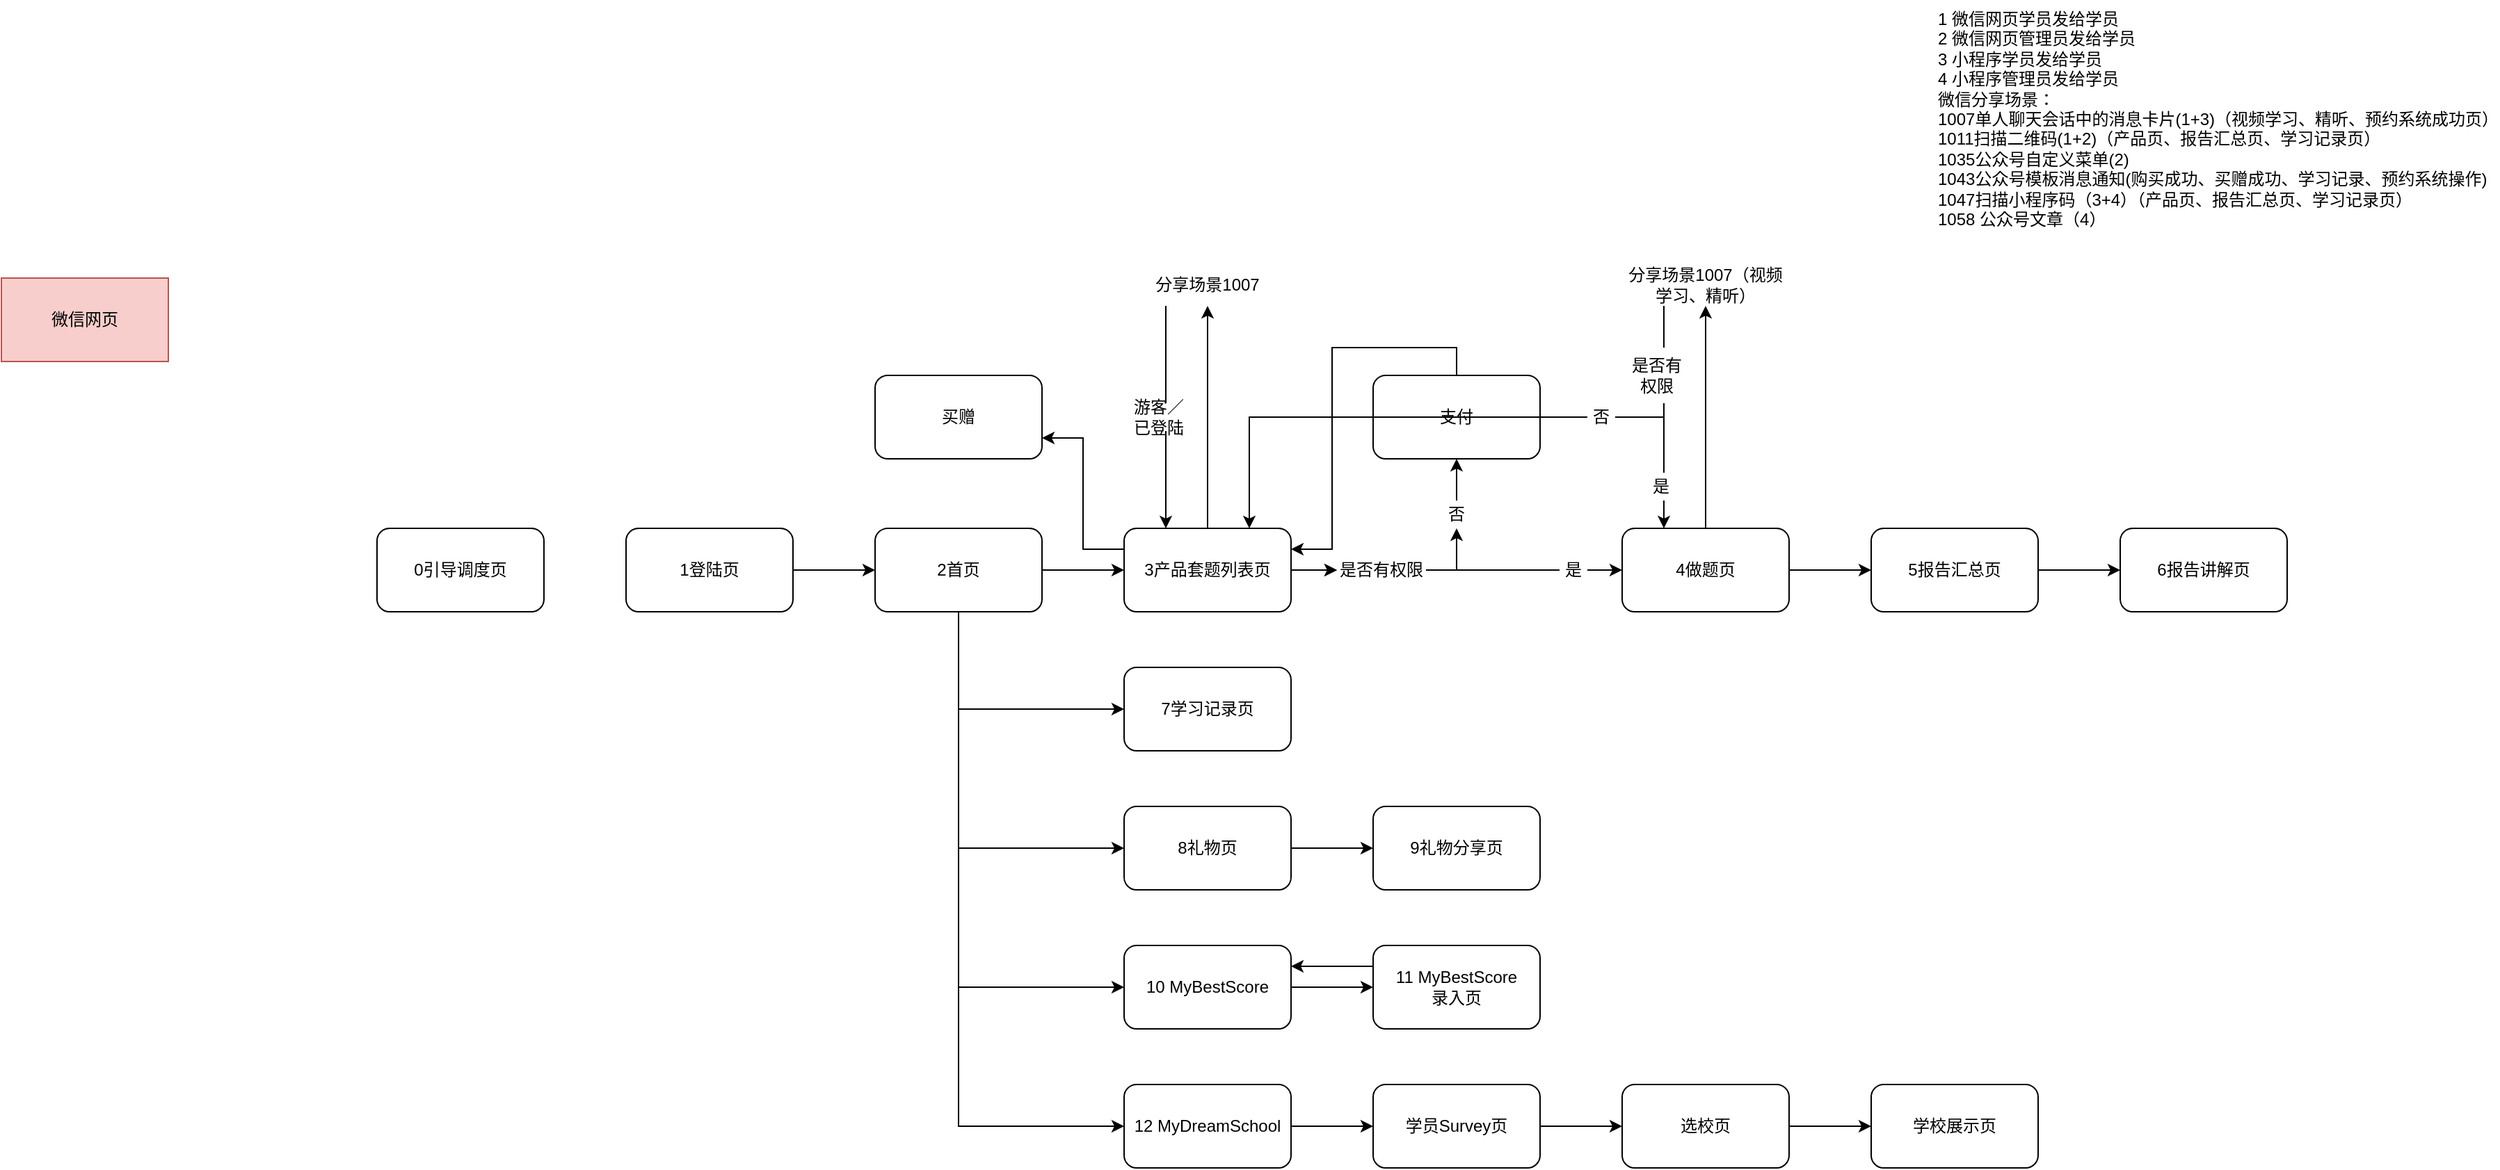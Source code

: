 <mxfile version="12.2.7" type="github" pages="1"><diagram name="Page-1" id="edf60f1a-56cd-e834-aa8a-f176f3a09ee4"><mxGraphModel dx="1172" dy="1429" grid="1" gridSize="10" guides="1" tooltips="1" connect="1" arrows="1" fold="1" page="1" pageScale="1" pageWidth="1100" pageHeight="850" background="#ffffff" math="0" shadow="0"><root><mxCell id="0"/><mxCell id="1" parent="0"/><mxCell id="XrKe5aRZUblpGtLHqjQT-18" value="" style="edgeStyle=orthogonalEdgeStyle;rounded=0;orthogonalLoop=1;jettySize=auto;html=1;" edge="1" parent="1" source="XrKe5aRZUblpGtLHqjQT-1" target="XrKe5aRZUblpGtLHqjQT-4"><mxGeometry relative="1" as="geometry"/></mxCell><mxCell id="XrKe5aRZUblpGtLHqjQT-1" value="1登陆页" style="rounded=1;whiteSpace=wrap;html=1;" vertex="1" parent="1"><mxGeometry x="449" y="360" width="120" height="60" as="geometry"/></mxCell><mxCell id="XrKe5aRZUblpGtLHqjQT-2" value="0引导调度页" style="rounded=1;whiteSpace=wrap;html=1;" vertex="1" parent="1"><mxGeometry x="270" y="360" width="120" height="60" as="geometry"/></mxCell><mxCell id="XrKe5aRZUblpGtLHqjQT-19" value="" style="edgeStyle=orthogonalEdgeStyle;rounded=0;orthogonalLoop=1;jettySize=auto;html=1;" edge="1" parent="1" source="XrKe5aRZUblpGtLHqjQT-4" target="XrKe5aRZUblpGtLHqjQT-5"><mxGeometry relative="1" as="geometry"/></mxCell><mxCell id="XrKe5aRZUblpGtLHqjQT-25" style="edgeStyle=orthogonalEdgeStyle;rounded=0;orthogonalLoop=1;jettySize=auto;html=1;exitX=0.5;exitY=1;exitDx=0;exitDy=0;entryX=0;entryY=0.5;entryDx=0;entryDy=0;" edge="1" parent="1" source="XrKe5aRZUblpGtLHqjQT-4" target="XrKe5aRZUblpGtLHqjQT-9"><mxGeometry relative="1" as="geometry"/></mxCell><mxCell id="XrKe5aRZUblpGtLHqjQT-26" style="edgeStyle=orthogonalEdgeStyle;rounded=0;orthogonalLoop=1;jettySize=auto;html=1;exitX=0.5;exitY=1;exitDx=0;exitDy=0;entryX=0;entryY=0.5;entryDx=0;entryDy=0;" edge="1" parent="1" source="XrKe5aRZUblpGtLHqjQT-4" target="XrKe5aRZUblpGtLHqjQT-10"><mxGeometry relative="1" as="geometry"/></mxCell><mxCell id="XrKe5aRZUblpGtLHqjQT-27" style="edgeStyle=orthogonalEdgeStyle;rounded=0;orthogonalLoop=1;jettySize=auto;html=1;exitX=0.5;exitY=1;exitDx=0;exitDy=0;entryX=0;entryY=0.5;entryDx=0;entryDy=0;" edge="1" parent="1" source="XrKe5aRZUblpGtLHqjQT-4" target="XrKe5aRZUblpGtLHqjQT-12"><mxGeometry relative="1" as="geometry"/></mxCell><mxCell id="XrKe5aRZUblpGtLHqjQT-28" style="edgeStyle=orthogonalEdgeStyle;rounded=0;orthogonalLoop=1;jettySize=auto;html=1;exitX=0.5;exitY=1;exitDx=0;exitDy=0;entryX=0;entryY=0.5;entryDx=0;entryDy=0;" edge="1" parent="1" source="XrKe5aRZUblpGtLHqjQT-4" target="XrKe5aRZUblpGtLHqjQT-13"><mxGeometry relative="1" as="geometry"/></mxCell><mxCell id="XrKe5aRZUblpGtLHqjQT-4" value="2首页" style="rounded=1;whiteSpace=wrap;html=1;" vertex="1" parent="1"><mxGeometry x="628" y="360" width="120" height="60" as="geometry"/></mxCell><mxCell id="XrKe5aRZUblpGtLHqjQT-20" value="" style="edgeStyle=orthogonalEdgeStyle;rounded=0;orthogonalLoop=1;jettySize=auto;html=1;entryX=0;entryY=0.5;entryDx=0;entryDy=0;" edge="1" parent="1" source="XrKe5aRZUblpGtLHqjQT-46" target="XrKe5aRZUblpGtLHqjQT-6"><mxGeometry relative="1" as="geometry"><mxPoint x="970" y="390" as="targetPoint"/></mxGeometry></mxCell><mxCell id="XrKe5aRZUblpGtLHqjQT-37" value="" style="edgeStyle=orthogonalEdgeStyle;rounded=0;orthogonalLoop=1;jettySize=auto;html=1;entryX=0.5;entryY=1;entryDx=0;entryDy=0;" edge="1" parent="1" source="XrKe5aRZUblpGtLHqjQT-5" target="XrKe5aRZUblpGtLHqjQT-39"><mxGeometry relative="1" as="geometry"><mxPoint x="867" y="280" as="targetPoint"/></mxGeometry></mxCell><mxCell id="XrKe5aRZUblpGtLHqjQT-64" style="edgeStyle=orthogonalEdgeStyle;rounded=0;orthogonalLoop=1;jettySize=auto;html=1;exitX=0;exitY=0.25;exitDx=0;exitDy=0;entryX=1;entryY=0.75;entryDx=0;entryDy=0;" edge="1" parent="1" source="XrKe5aRZUblpGtLHqjQT-5" target="XrKe5aRZUblpGtLHqjQT-63"><mxGeometry relative="1" as="geometry"/></mxCell><mxCell id="XrKe5aRZUblpGtLHqjQT-5" value="3产品套题列表页" style="rounded=1;whiteSpace=wrap;html=1;" vertex="1" parent="1"><mxGeometry x="807" y="360" width="120" height="60" as="geometry"/></mxCell><mxCell id="XrKe5aRZUblpGtLHqjQT-21" value="" style="edgeStyle=orthogonalEdgeStyle;rounded=0;orthogonalLoop=1;jettySize=auto;html=1;" edge="1" parent="1" source="XrKe5aRZUblpGtLHqjQT-6" target="XrKe5aRZUblpGtLHqjQT-7"><mxGeometry relative="1" as="geometry"/></mxCell><mxCell id="XrKe5aRZUblpGtLHqjQT-73" style="edgeStyle=orthogonalEdgeStyle;rounded=0;orthogonalLoop=1;jettySize=auto;html=1;exitX=0.5;exitY=0;exitDx=0;exitDy=0;" edge="1" parent="1" source="XrKe5aRZUblpGtLHqjQT-6" target="XrKe5aRZUblpGtLHqjQT-72"><mxGeometry relative="1" as="geometry"/></mxCell><mxCell id="XrKe5aRZUblpGtLHqjQT-6" value="4做题页" style="rounded=1;whiteSpace=wrap;html=1;" vertex="1" parent="1"><mxGeometry x="1165" y="360" width="120" height="60" as="geometry"/></mxCell><mxCell id="XrKe5aRZUblpGtLHqjQT-22" value="" style="edgeStyle=orthogonalEdgeStyle;rounded=0;orthogonalLoop=1;jettySize=auto;html=1;" edge="1" parent="1" source="XrKe5aRZUblpGtLHqjQT-7" target="XrKe5aRZUblpGtLHqjQT-11"><mxGeometry relative="1" as="geometry"/></mxCell><mxCell id="XrKe5aRZUblpGtLHqjQT-7" value="5报告汇总页" style="rounded=1;whiteSpace=wrap;html=1;" vertex="1" parent="1"><mxGeometry x="1344" y="360" width="120" height="60" as="geometry"/></mxCell><mxCell id="XrKe5aRZUblpGtLHqjQT-8" value="微信网页" style="rounded=0;whiteSpace=wrap;html=1;fillColor=#f8cecc;strokeColor=#b85450;" vertex="1" parent="1"><mxGeometry y="180" width="120" height="60" as="geometry"/></mxCell><mxCell id="XrKe5aRZUblpGtLHqjQT-9" value="7学习记录页" style="rounded=1;whiteSpace=wrap;html=1;" vertex="1" parent="1"><mxGeometry x="807" y="460" width="120" height="60" as="geometry"/></mxCell><mxCell id="XrKe5aRZUblpGtLHqjQT-35" value="" style="edgeStyle=orthogonalEdgeStyle;rounded=0;orthogonalLoop=1;jettySize=auto;html=1;" edge="1" parent="1" source="XrKe5aRZUblpGtLHqjQT-10" target="XrKe5aRZUblpGtLHqjQT-34"><mxGeometry relative="1" as="geometry"/></mxCell><mxCell id="XrKe5aRZUblpGtLHqjQT-10" value="8礼物页" style="rounded=1;whiteSpace=wrap;html=1;" vertex="1" parent="1"><mxGeometry x="807" y="560" width="120" height="60" as="geometry"/></mxCell><mxCell id="XrKe5aRZUblpGtLHqjQT-11" value="6报告讲解页" style="rounded=1;whiteSpace=wrap;html=1;" vertex="1" parent="1"><mxGeometry x="1523" y="360" width="120" height="60" as="geometry"/></mxCell><mxCell id="XrKe5aRZUblpGtLHqjQT-32" value="" style="edgeStyle=orthogonalEdgeStyle;rounded=0;orthogonalLoop=1;jettySize=auto;html=1;" edge="1" parent="1" source="XrKe5aRZUblpGtLHqjQT-12" target="XrKe5aRZUblpGtLHqjQT-14"><mxGeometry relative="1" as="geometry"/></mxCell><mxCell id="XrKe5aRZUblpGtLHqjQT-12" value="10 MyBestScore" style="rounded=1;whiteSpace=wrap;html=1;" vertex="1" parent="1"><mxGeometry x="807" y="660" width="120" height="60" as="geometry"/></mxCell><mxCell id="XrKe5aRZUblpGtLHqjQT-29" value="" style="edgeStyle=orthogonalEdgeStyle;rounded=0;orthogonalLoop=1;jettySize=auto;html=1;" edge="1" parent="1" source="XrKe5aRZUblpGtLHqjQT-13" target="XrKe5aRZUblpGtLHqjQT-15"><mxGeometry relative="1" as="geometry"/></mxCell><mxCell id="XrKe5aRZUblpGtLHqjQT-13" value="12 MyDreamSchool" style="rounded=1;whiteSpace=wrap;html=1;" vertex="1" parent="1"><mxGeometry x="807" y="760" width="120" height="60" as="geometry"/></mxCell><mxCell id="XrKe5aRZUblpGtLHqjQT-33" style="edgeStyle=orthogonalEdgeStyle;rounded=0;orthogonalLoop=1;jettySize=auto;html=1;exitX=0;exitY=0.25;exitDx=0;exitDy=0;entryX=1;entryY=0.25;entryDx=0;entryDy=0;" edge="1" parent="1" source="XrKe5aRZUblpGtLHqjQT-14" target="XrKe5aRZUblpGtLHqjQT-12"><mxGeometry relative="1" as="geometry"/></mxCell><mxCell id="XrKe5aRZUblpGtLHqjQT-14" value="11 MyBestScore&lt;br&gt;录入页" style="rounded=1;whiteSpace=wrap;html=1;" vertex="1" parent="1"><mxGeometry x="986" y="660" width="120" height="60" as="geometry"/></mxCell><mxCell id="XrKe5aRZUblpGtLHqjQT-30" value="" style="edgeStyle=orthogonalEdgeStyle;rounded=0;orthogonalLoop=1;jettySize=auto;html=1;" edge="1" parent="1" source="XrKe5aRZUblpGtLHqjQT-15" target="XrKe5aRZUblpGtLHqjQT-16"><mxGeometry relative="1" as="geometry"/></mxCell><mxCell id="XrKe5aRZUblpGtLHqjQT-15" value="学员Survey页" style="rounded=1;whiteSpace=wrap;html=1;" vertex="1" parent="1"><mxGeometry x="986" y="760" width="120" height="60" as="geometry"/></mxCell><mxCell id="XrKe5aRZUblpGtLHqjQT-31" value="" style="edgeStyle=orthogonalEdgeStyle;rounded=0;orthogonalLoop=1;jettySize=auto;html=1;" edge="1" parent="1" source="XrKe5aRZUblpGtLHqjQT-16" target="XrKe5aRZUblpGtLHqjQT-17"><mxGeometry relative="1" as="geometry"/></mxCell><mxCell id="XrKe5aRZUblpGtLHqjQT-16" value="选校页" style="rounded=1;whiteSpace=wrap;html=1;" vertex="1" parent="1"><mxGeometry x="1165" y="760" width="120" height="60" as="geometry"/></mxCell><mxCell id="XrKe5aRZUblpGtLHqjQT-17" value="学校展示页" style="rounded=1;whiteSpace=wrap;html=1;" vertex="1" parent="1"><mxGeometry x="1344" y="760" width="120" height="60" as="geometry"/></mxCell><mxCell id="XrKe5aRZUblpGtLHqjQT-34" value="9礼物分享页" style="rounded=1;whiteSpace=wrap;html=1;" vertex="1" parent="1"><mxGeometry x="986" y="560" width="120" height="60" as="geometry"/></mxCell><mxCell id="XrKe5aRZUblpGtLHqjQT-40" style="edgeStyle=orthogonalEdgeStyle;rounded=0;orthogonalLoop=1;jettySize=auto;html=1;entryX=0.25;entryY=0;entryDx=0;entryDy=0;exitX=0.25;exitY=1;exitDx=0;exitDy=0;" edge="1" parent="1" source="XrKe5aRZUblpGtLHqjQT-39" target="XrKe5aRZUblpGtLHqjQT-5"><mxGeometry relative="1" as="geometry"><mxPoint x="837" y="250" as="sourcePoint"/></mxGeometry></mxCell><mxCell id="XrKe5aRZUblpGtLHqjQT-39" value="分享场景1007" style="text;html=1;strokeColor=none;fillColor=none;align=center;verticalAlign=middle;whiteSpace=wrap;rounded=0;" vertex="1" parent="1"><mxGeometry x="807" y="170" width="120" height="30" as="geometry"/></mxCell><mxCell id="XrKe5aRZUblpGtLHqjQT-43" value="游客／&lt;br&gt;已登陆" style="text;html=1;strokeColor=none;fillColor=#FFFFFF;align=center;verticalAlign=middle;whiteSpace=wrap;rounded=0;" vertex="1" parent="1"><mxGeometry x="807" y="270" width="50" height="20" as="geometry"/></mxCell><mxCell id="XrKe5aRZUblpGtLHqjQT-50" value="是" style="text;html=1;strokeColor=none;fillColor=#FFFFFF;align=center;verticalAlign=middle;whiteSpace=wrap;rounded=0;" vertex="1" parent="1"><mxGeometry x="1120" y="380" width="20" height="20" as="geometry"/></mxCell><mxCell id="XrKe5aRZUblpGtLHqjQT-60" style="edgeStyle=orthogonalEdgeStyle;rounded=0;orthogonalLoop=1;jettySize=auto;html=1;exitX=0.5;exitY=0;exitDx=0;exitDy=0;entryX=1;entryY=0.25;entryDx=0;entryDy=0;" edge="1" parent="1" source="XrKe5aRZUblpGtLHqjQT-52" target="XrKe5aRZUblpGtLHqjQT-5"><mxGeometry relative="1" as="geometry"/></mxCell><mxCell id="XrKe5aRZUblpGtLHqjQT-54" style="edgeStyle=orthogonalEdgeStyle;rounded=0;orthogonalLoop=1;jettySize=auto;html=1;exitX=1;exitY=0.5;exitDx=0;exitDy=0;entryX=0;entryY=0.5;entryDx=0;entryDy=0;" edge="1" parent="1" source="XrKe5aRZUblpGtLHqjQT-5" target="XrKe5aRZUblpGtLHqjQT-46"><mxGeometry relative="1" as="geometry"><mxPoint x="927" y="390" as="sourcePoint"/><mxPoint x="1165" y="280" as="targetPoint"/></mxGeometry></mxCell><mxCell id="XrKe5aRZUblpGtLHqjQT-46" value="是否有权限" style="text;html=1;strokeColor=none;fillColor=#FFFFFF;align=center;verticalAlign=middle;whiteSpace=wrap;rounded=0;" vertex="1" parent="1"><mxGeometry x="960" y="380" width="64" height="20" as="geometry"/></mxCell><mxCell id="XrKe5aRZUblpGtLHqjQT-55" value="" style="edgeStyle=orthogonalEdgeStyle;rounded=0;orthogonalLoop=1;jettySize=auto;html=1;entryX=0;entryY=0.5;entryDx=0;entryDy=0;" edge="1" parent="1" source="XrKe5aRZUblpGtLHqjQT-5" target="XrKe5aRZUblpGtLHqjQT-46"><mxGeometry relative="1" as="geometry"><mxPoint x="927" y="390" as="sourcePoint"/><mxPoint x="1165" y="390" as="targetPoint"/></mxGeometry></mxCell><mxCell id="XrKe5aRZUblpGtLHqjQT-63" value="买赠" style="rounded=1;whiteSpace=wrap;html=1;" vertex="1" parent="1"><mxGeometry x="628" y="250" width="120" height="60" as="geometry"/></mxCell><mxCell id="XrKe5aRZUblpGtLHqjQT-52" value="支付" style="rounded=1;whiteSpace=wrap;html=1;" vertex="1" parent="1"><mxGeometry x="986" y="250" width="120" height="60" as="geometry"/></mxCell><mxCell id="XrKe5aRZUblpGtLHqjQT-68" value="" style="edgeStyle=orthogonalEdgeStyle;rounded=0;orthogonalLoop=1;jettySize=auto;html=1;" edge="1" parent="1" source="XrKe5aRZUblpGtLHqjQT-56" target="XrKe5aRZUblpGtLHqjQT-52"><mxGeometry relative="1" as="geometry"/></mxCell><mxCell id="XrKe5aRZUblpGtLHqjQT-56" value="否" style="text;html=1;strokeColor=none;fillColor=#FFFFFF;align=center;verticalAlign=middle;whiteSpace=wrap;rounded=0;" vertex="1" parent="1"><mxGeometry x="1036" y="340" width="20" height="20" as="geometry"/></mxCell><mxCell id="XrKe5aRZUblpGtLHqjQT-67" style="edgeStyle=orthogonalEdgeStyle;rounded=0;orthogonalLoop=1;jettySize=auto;html=1;exitX=1;exitY=0.5;exitDx=0;exitDy=0;entryX=0.5;entryY=1;entryDx=0;entryDy=0;" edge="1" parent="1" source="XrKe5aRZUblpGtLHqjQT-46" target="XrKe5aRZUblpGtLHqjQT-56"><mxGeometry relative="1" as="geometry"><mxPoint x="1050" y="390" as="sourcePoint"/><mxPoint x="1210" y="300" as="targetPoint"/><Array as="points"/></mxGeometry></mxCell><UserObject label="1 微信网页学员发给学员 &lt;br&gt;2 微信网页管理员发给学员&amp;nbsp; &lt;br&gt;3 小程序学员发给学员 &lt;br&gt;4 小程序管理员发给学员&lt;br&gt;微信分享场景：&lt;br&gt;1007单人聊天会话中的消息卡片(1+3)（视频学习、精听、预约系统成功页）&lt;br&gt;  1011扫描二维码(1+2)（产品页、报告汇总页、学习记录页）&lt;br&gt;1035公众号自定义菜单(2)&lt;br&gt;1043公众号模板消息通知(购买成功、买赠成功、学习记录、预约系统操作)&lt;br&gt;1047扫描小程序码（3+4）（产品页、报告汇总页、学习记录页）&lt;br&gt;1058 公众号文章（4）" id="XrKe5aRZUblpGtLHqjQT-71"><mxCell style="text;html=1;" vertex="1" parent="1"><mxGeometry x="1390" y="-20" width="400" height="170" as="geometry"/></mxCell></UserObject><mxCell id="XrKe5aRZUblpGtLHqjQT-74" style="edgeStyle=orthogonalEdgeStyle;rounded=0;orthogonalLoop=1;jettySize=auto;html=1;exitX=0.25;exitY=1;exitDx=0;exitDy=0;entryX=0.25;entryY=0;entryDx=0;entryDy=0;" edge="1" parent="1" source="XrKe5aRZUblpGtLHqjQT-72" target="XrKe5aRZUblpGtLHqjQT-6"><mxGeometry relative="1" as="geometry"/></mxCell><mxCell id="XrKe5aRZUblpGtLHqjQT-81" style="edgeStyle=orthogonalEdgeStyle;rounded=0;orthogonalLoop=1;jettySize=auto;html=1;exitX=0.25;exitY=1;exitDx=0;exitDy=0;entryX=0.75;entryY=0;entryDx=0;entryDy=0;" edge="1" parent="1" source="XrKe5aRZUblpGtLHqjQT-72" target="XrKe5aRZUblpGtLHqjQT-5"><mxGeometry relative="1" as="geometry"/></mxCell><mxCell id="XrKe5aRZUblpGtLHqjQT-72" value="分享场景1007（视频学习、精听）" style="text;html=1;strokeColor=none;fillColor=none;align=center;verticalAlign=middle;whiteSpace=wrap;rounded=0;" vertex="1" parent="1"><mxGeometry x="1165" y="170" width="120" height="30" as="geometry"/></mxCell><mxCell id="XrKe5aRZUblpGtLHqjQT-75" value="是否有&lt;br&gt;权限" style="text;html=1;strokeColor=none;fillColor=#FFFFFF;align=center;verticalAlign=middle;whiteSpace=wrap;rounded=0;" vertex="1" parent="1"><mxGeometry x="1165" y="230" width="50" height="40" as="geometry"/></mxCell><mxCell id="XrKe5aRZUblpGtLHqjQT-77" value="是" style="text;html=1;strokeColor=none;fillColor=#FFFFFF;align=center;verticalAlign=middle;whiteSpace=wrap;rounded=0;" vertex="1" parent="1"><mxGeometry x="1182.5" y="320" width="20" height="20" as="geometry"/></mxCell><mxCell id="XrKe5aRZUblpGtLHqjQT-82" value="否" style="text;html=1;strokeColor=none;fillColor=#FFFFFF;align=center;verticalAlign=middle;whiteSpace=wrap;rounded=0;" vertex="1" parent="1"><mxGeometry x="1140" y="270" width="20" height="20" as="geometry"/></mxCell></root></mxGraphModel></diagram></mxfile>